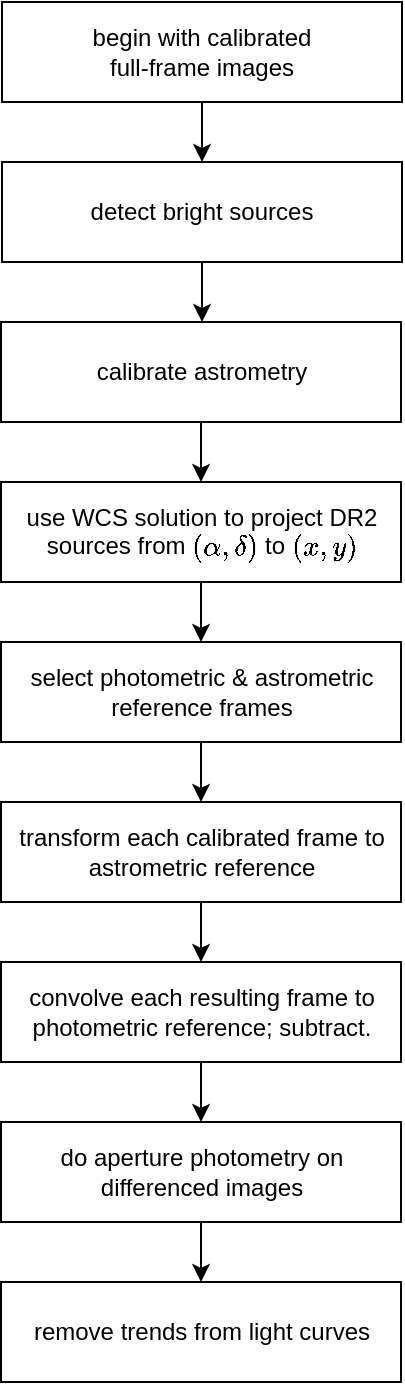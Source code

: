 <mxfile version="10.6.7" type="device"><diagram id="jFauE75Yhj633WJEJWL8" name="Page-1"><mxGraphModel dx="1311" dy="823" grid="1" gridSize="10" guides="1" tooltips="1" connect="1" arrows="1" fold="1" page="1" pageScale="1" pageWidth="850" pageHeight="1100" math="1" shadow="0"><root><mxCell id="0"/><mxCell id="1" parent="0"/><mxCell id="Ysc_Z5NjIVE8-lnfCNaG-3" value="" style="edgeStyle=orthogonalEdgeStyle;rounded=0;orthogonalLoop=1;jettySize=auto;html=1;fontSize=12;" edge="1" parent="1"><mxGeometry relative="1" as="geometry"><mxPoint x="425" y="79" as="sourcePoint"/><mxPoint x="425" y="110" as="targetPoint"/><Array as="points"><mxPoint x="425" y="110"/><mxPoint x="425" y="110"/></Array></mxGeometry></mxCell><mxCell id="Ysc_Z5NjIVE8-lnfCNaG-1" value="begin with calibrated&lt;br&gt;full-frame images" style="rounded=0;whiteSpace=wrap;html=1;fontSize=12;" vertex="1" parent="1"><mxGeometry x="325" y="30" width="200" height="50" as="geometry"/></mxCell><mxCell id="Ysc_Z5NjIVE8-lnfCNaG-5" value="" style="edgeStyle=orthogonalEdgeStyle;rounded=0;orthogonalLoop=1;jettySize=auto;html=1;fontSize=12;" edge="1" parent="1"><mxGeometry relative="1" as="geometry"><mxPoint x="425" y="160" as="sourcePoint"/><mxPoint x="425" y="190" as="targetPoint"/></mxGeometry></mxCell><mxCell id="Ysc_Z5NjIVE8-lnfCNaG-2" value="detect bright sources" style="rounded=0;whiteSpace=wrap;html=1;fontSize=12;" vertex="1" parent="1"><mxGeometry x="325" y="110" width="200" height="50" as="geometry"/></mxCell><mxCell id="Ysc_Z5NjIVE8-lnfCNaG-4" value="calibrate astrometry" style="rounded=0;whiteSpace=wrap;html=1;fontSize=12;" vertex="1" parent="1"><mxGeometry x="324.5" y="190" width="200" height="50" as="geometry"/></mxCell><mxCell id="Ysc_Z5NjIVE8-lnfCNaG-6" value="use WCS solution to project DR2 sources from \((\alpha,\delta)\) to \((x,y)\)" style="rounded=0;whiteSpace=wrap;html=1;fontSize=12;" vertex="1" parent="1"><mxGeometry x="324.5" y="270" width="200" height="50" as="geometry"/></mxCell><mxCell id="Ysc_Z5NjIVE8-lnfCNaG-7" value="" style="edgeStyle=orthogonalEdgeStyle;rounded=0;orthogonalLoop=1;jettySize=auto;html=1;fontSize=12;" edge="1" parent="1" source="Ysc_Z5NjIVE8-lnfCNaG-4" target="Ysc_Z5NjIVE8-lnfCNaG-6"><mxGeometry relative="1" as="geometry"/></mxCell><mxCell id="Ysc_Z5NjIVE8-lnfCNaG-8" value="select photometric &amp;amp; astrometric reference frames" style="rounded=0;whiteSpace=wrap;html=1;fontSize=12;" vertex="1" parent="1"><mxGeometry x="324.5" y="350" width="200" height="50" as="geometry"/></mxCell><mxCell id="Ysc_Z5NjIVE8-lnfCNaG-9" value="" style="edgeStyle=orthogonalEdgeStyle;rounded=0;orthogonalLoop=1;jettySize=auto;html=1;fontSize=12;" edge="1" parent="1" source="Ysc_Z5NjIVE8-lnfCNaG-6" target="Ysc_Z5NjIVE8-lnfCNaG-8"><mxGeometry relative="1" as="geometry"/></mxCell><mxCell id="Ysc_Z5NjIVE8-lnfCNaG-10" value="transform each calibrated frame to&lt;br&gt;astrometric reference" style="rounded=0;whiteSpace=wrap;html=1;fontSize=12;" vertex="1" parent="1"><mxGeometry x="324.5" y="430" width="200" height="50" as="geometry"/></mxCell><mxCell id="Ysc_Z5NjIVE8-lnfCNaG-11" value="" style="edgeStyle=orthogonalEdgeStyle;rounded=0;orthogonalLoop=1;jettySize=auto;html=1;fontSize=12;" edge="1" parent="1" source="Ysc_Z5NjIVE8-lnfCNaG-8" target="Ysc_Z5NjIVE8-lnfCNaG-10"><mxGeometry relative="1" as="geometry"/></mxCell><mxCell id="Ysc_Z5NjIVE8-lnfCNaG-12" value="convolve each resulting frame to photometric reference; subtract." style="rounded=0;whiteSpace=wrap;html=1;fontSize=12;" vertex="1" parent="1"><mxGeometry x="324.5" y="510" width="200" height="50" as="geometry"/></mxCell><mxCell id="Ysc_Z5NjIVE8-lnfCNaG-13" value="" style="edgeStyle=orthogonalEdgeStyle;rounded=0;orthogonalLoop=1;jettySize=auto;html=1;fontSize=12;" edge="1" parent="1" source="Ysc_Z5NjIVE8-lnfCNaG-10" target="Ysc_Z5NjIVE8-lnfCNaG-12"><mxGeometry relative="1" as="geometry"/></mxCell><mxCell id="Ysc_Z5NjIVE8-lnfCNaG-14" value="do aperture photometry on&lt;br&gt;differenced images" style="rounded=0;whiteSpace=wrap;html=1;fontSize=12;" vertex="1" parent="1"><mxGeometry x="324.5" y="590" width="200" height="50" as="geometry"/></mxCell><mxCell id="Ysc_Z5NjIVE8-lnfCNaG-15" value="" style="edgeStyle=orthogonalEdgeStyle;rounded=0;orthogonalLoop=1;jettySize=auto;html=1;fontSize=12;" edge="1" parent="1" source="Ysc_Z5NjIVE8-lnfCNaG-12" target="Ysc_Z5NjIVE8-lnfCNaG-14"><mxGeometry relative="1" as="geometry"/></mxCell><mxCell id="Ysc_Z5NjIVE8-lnfCNaG-16" value="remove trends from light curves" style="rounded=0;whiteSpace=wrap;html=1;fontSize=12;" vertex="1" parent="1"><mxGeometry x="324.5" y="670" width="200" height="50" as="geometry"/></mxCell><mxCell id="Ysc_Z5NjIVE8-lnfCNaG-17" value="" style="edgeStyle=orthogonalEdgeStyle;rounded=0;orthogonalLoop=1;jettySize=auto;html=1;fontSize=12;" edge="1" parent="1" source="Ysc_Z5NjIVE8-lnfCNaG-14" target="Ysc_Z5NjIVE8-lnfCNaG-16"><mxGeometry relative="1" as="geometry"/></mxCell></root></mxGraphModel></diagram></mxfile>